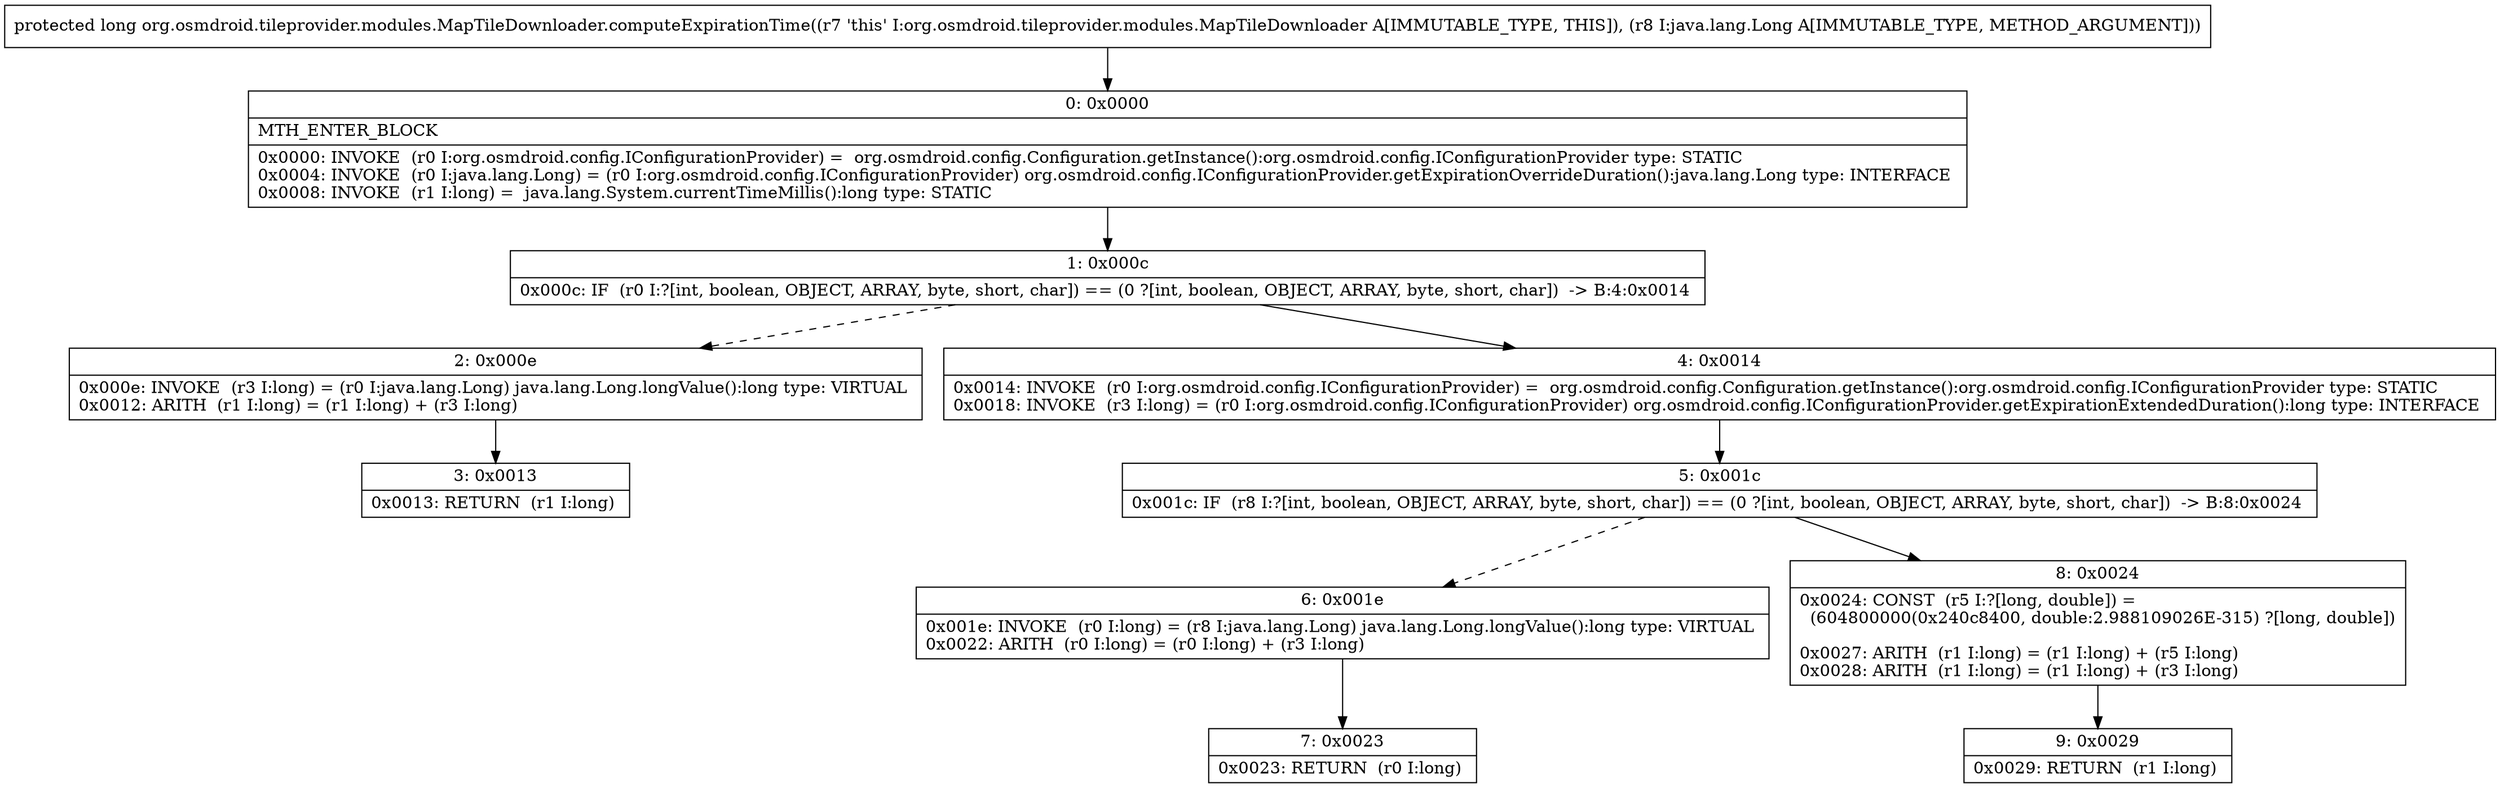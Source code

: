 digraph "CFG fororg.osmdroid.tileprovider.modules.MapTileDownloader.computeExpirationTime(Ljava\/lang\/Long;)J" {
Node_0 [shape=record,label="{0\:\ 0x0000|MTH_ENTER_BLOCK\l|0x0000: INVOKE  (r0 I:org.osmdroid.config.IConfigurationProvider) =  org.osmdroid.config.Configuration.getInstance():org.osmdroid.config.IConfigurationProvider type: STATIC \l0x0004: INVOKE  (r0 I:java.lang.Long) = (r0 I:org.osmdroid.config.IConfigurationProvider) org.osmdroid.config.IConfigurationProvider.getExpirationOverrideDuration():java.lang.Long type: INTERFACE \l0x0008: INVOKE  (r1 I:long) =  java.lang.System.currentTimeMillis():long type: STATIC \l}"];
Node_1 [shape=record,label="{1\:\ 0x000c|0x000c: IF  (r0 I:?[int, boolean, OBJECT, ARRAY, byte, short, char]) == (0 ?[int, boolean, OBJECT, ARRAY, byte, short, char])  \-\> B:4:0x0014 \l}"];
Node_2 [shape=record,label="{2\:\ 0x000e|0x000e: INVOKE  (r3 I:long) = (r0 I:java.lang.Long) java.lang.Long.longValue():long type: VIRTUAL \l0x0012: ARITH  (r1 I:long) = (r1 I:long) + (r3 I:long) \l}"];
Node_3 [shape=record,label="{3\:\ 0x0013|0x0013: RETURN  (r1 I:long) \l}"];
Node_4 [shape=record,label="{4\:\ 0x0014|0x0014: INVOKE  (r0 I:org.osmdroid.config.IConfigurationProvider) =  org.osmdroid.config.Configuration.getInstance():org.osmdroid.config.IConfigurationProvider type: STATIC \l0x0018: INVOKE  (r3 I:long) = (r0 I:org.osmdroid.config.IConfigurationProvider) org.osmdroid.config.IConfigurationProvider.getExpirationExtendedDuration():long type: INTERFACE \l}"];
Node_5 [shape=record,label="{5\:\ 0x001c|0x001c: IF  (r8 I:?[int, boolean, OBJECT, ARRAY, byte, short, char]) == (0 ?[int, boolean, OBJECT, ARRAY, byte, short, char])  \-\> B:8:0x0024 \l}"];
Node_6 [shape=record,label="{6\:\ 0x001e|0x001e: INVOKE  (r0 I:long) = (r8 I:java.lang.Long) java.lang.Long.longValue():long type: VIRTUAL \l0x0022: ARITH  (r0 I:long) = (r0 I:long) + (r3 I:long) \l}"];
Node_7 [shape=record,label="{7\:\ 0x0023|0x0023: RETURN  (r0 I:long) \l}"];
Node_8 [shape=record,label="{8\:\ 0x0024|0x0024: CONST  (r5 I:?[long, double]) = \l  (604800000(0x240c8400, double:2.988109026E\-315) ?[long, double])\l \l0x0027: ARITH  (r1 I:long) = (r1 I:long) + (r5 I:long) \l0x0028: ARITH  (r1 I:long) = (r1 I:long) + (r3 I:long) \l}"];
Node_9 [shape=record,label="{9\:\ 0x0029|0x0029: RETURN  (r1 I:long) \l}"];
MethodNode[shape=record,label="{protected long org.osmdroid.tileprovider.modules.MapTileDownloader.computeExpirationTime((r7 'this' I:org.osmdroid.tileprovider.modules.MapTileDownloader A[IMMUTABLE_TYPE, THIS]), (r8 I:java.lang.Long A[IMMUTABLE_TYPE, METHOD_ARGUMENT])) }"];
MethodNode -> Node_0;
Node_0 -> Node_1;
Node_1 -> Node_2[style=dashed];
Node_1 -> Node_4;
Node_2 -> Node_3;
Node_4 -> Node_5;
Node_5 -> Node_6[style=dashed];
Node_5 -> Node_8;
Node_6 -> Node_7;
Node_8 -> Node_9;
}

